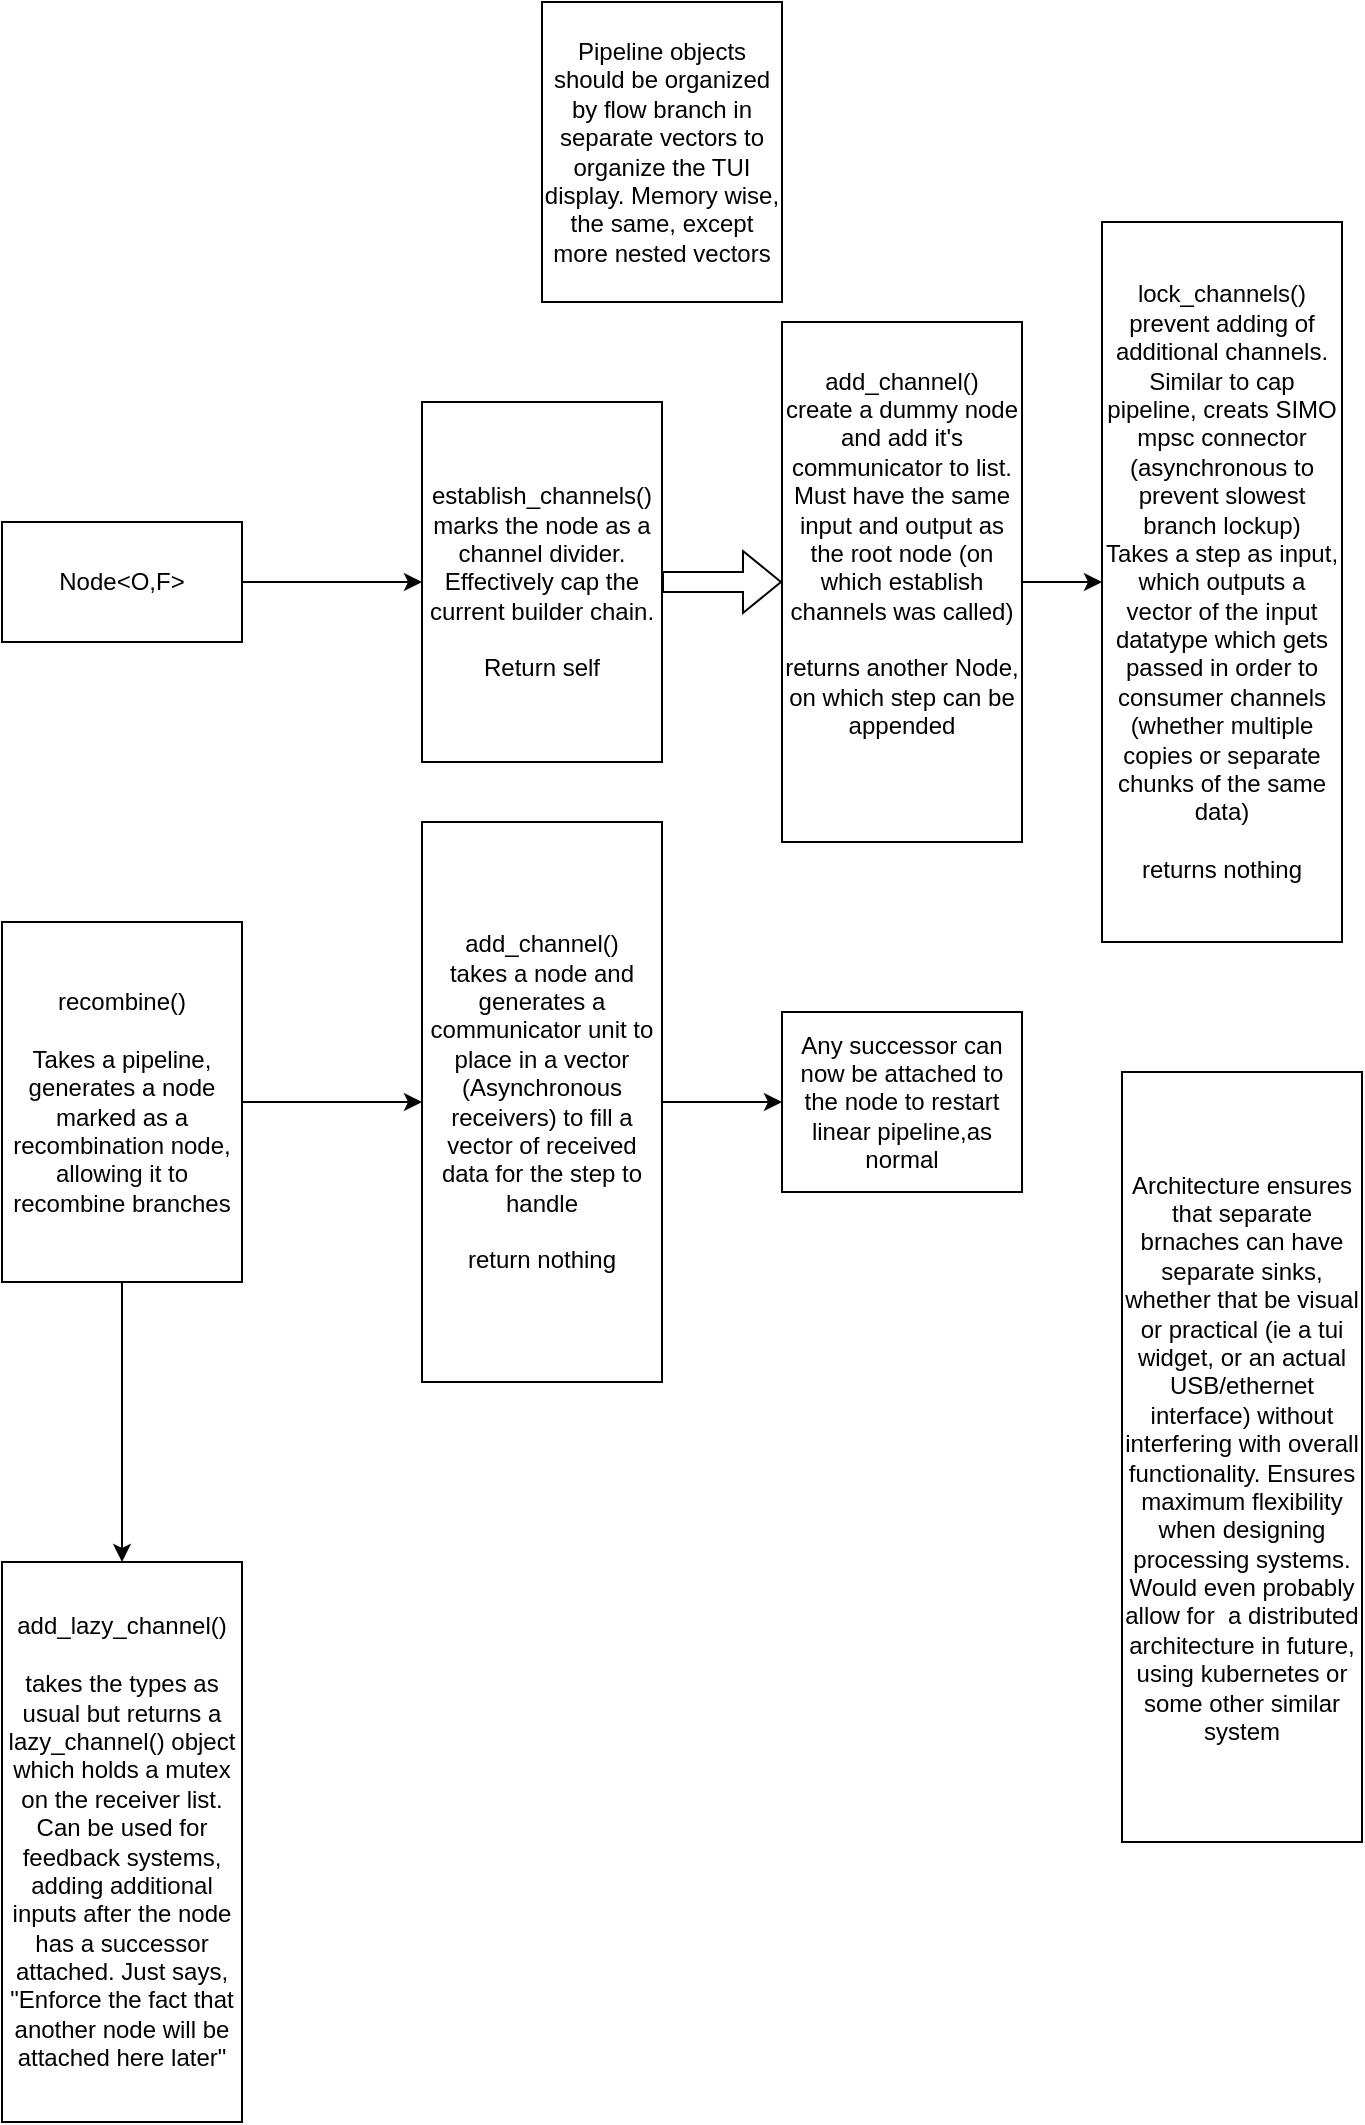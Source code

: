 <mxfile version="28.0.4">
  <diagram name="Page-1" id="h59sVZ-mfmGLs4b8hLnP">
    <mxGraphModel dx="2279" dy="1211" grid="1" gridSize="10" guides="1" tooltips="1" connect="1" arrows="1" fold="1" page="1" pageScale="1" pageWidth="1600" pageHeight="1600" math="0" shadow="0">
      <root>
        <mxCell id="0" />
        <mxCell id="1" parent="0" />
        <mxCell id="jdwiW35CzVLMYtRzhfuA-5" value="" style="edgeStyle=orthogonalEdgeStyle;rounded=0;orthogonalLoop=1;jettySize=auto;html=1;" edge="1" parent="1" source="jdwiW35CzVLMYtRzhfuA-1" target="jdwiW35CzVLMYtRzhfuA-4">
          <mxGeometry relative="1" as="geometry" />
        </mxCell>
        <mxCell id="jdwiW35CzVLMYtRzhfuA-1" value="Node&amp;lt;O,F&amp;gt;" style="rounded=0;whiteSpace=wrap;html=1;" vertex="1" parent="1">
          <mxGeometry x="50" y="340" width="120" height="60" as="geometry" />
        </mxCell>
        <mxCell id="jdwiW35CzVLMYtRzhfuA-9" value="" style="edgeStyle=orthogonalEdgeStyle;rounded=0;orthogonalLoop=1;jettySize=auto;html=1;" edge="1" parent="1" source="jdwiW35CzVLMYtRzhfuA-2" target="jdwiW35CzVLMYtRzhfuA-8">
          <mxGeometry relative="1" as="geometry" />
        </mxCell>
        <mxCell id="jdwiW35CzVLMYtRzhfuA-2" value="add_channel()&lt;div&gt;create a dummy node and add it&#39;s communicator to list. Must have the same input and output as the root node (on which establish channels was called)&lt;br&gt;&lt;br&gt;returns another Node, on which step can be appended&lt;/div&gt;&lt;div&gt;&lt;br&gt;&lt;/div&gt;&lt;div&gt;&lt;br&gt;&lt;/div&gt;" style="whiteSpace=wrap;html=1;rounded=0;" vertex="1" parent="1">
          <mxGeometry x="440" y="240" width="120" height="260" as="geometry" />
        </mxCell>
        <mxCell id="jdwiW35CzVLMYtRzhfuA-4" value="establish_channels()&lt;br&gt;marks the node as a channel divider. Effectively cap the current builder chain.&lt;br&gt;&lt;br&gt;Return self" style="whiteSpace=wrap;html=1;rounded=0;" vertex="1" parent="1">
          <mxGeometry x="260" y="280" width="120" height="180" as="geometry" />
        </mxCell>
        <mxCell id="jdwiW35CzVLMYtRzhfuA-6" value="" style="shape=flexArrow;endArrow=classic;html=1;rounded=0;" edge="1" parent="1" source="jdwiW35CzVLMYtRzhfuA-4" target="jdwiW35CzVLMYtRzhfuA-2">
          <mxGeometry width="50" height="50" relative="1" as="geometry">
            <mxPoint x="780" y="460" as="sourcePoint" />
            <mxPoint x="830" y="410" as="targetPoint" />
          </mxGeometry>
        </mxCell>
        <mxCell id="jdwiW35CzVLMYtRzhfuA-7" value="Pipeline objects should be organized by flow branch in separate vectors to organize the TUI display. Memory wise, the same, except more nested vectors" style="rounded=0;whiteSpace=wrap;html=1;" vertex="1" parent="1">
          <mxGeometry x="320" y="80" width="120" height="150" as="geometry" />
        </mxCell>
        <mxCell id="jdwiW35CzVLMYtRzhfuA-8" value="lock_channels()&lt;br&gt;prevent adding of additional channels. Similar to cap pipeline, creats SIMO mpsc connector (asynchronous to prevent slowest branch lockup)&lt;br&gt;Takes a step as input, which outputs a vector of the input datatype which gets passed in order to consumer channels (whether multiple copies or separate chunks of the same data)&lt;br&gt;&lt;br&gt;returns nothing" style="whiteSpace=wrap;html=1;rounded=0;" vertex="1" parent="1">
          <mxGeometry x="600" y="190" width="120" height="360" as="geometry" />
        </mxCell>
        <mxCell id="jdwiW35CzVLMYtRzhfuA-12" value="" style="edgeStyle=orthogonalEdgeStyle;rounded=0;orthogonalLoop=1;jettySize=auto;html=1;" edge="1" parent="1" source="jdwiW35CzVLMYtRzhfuA-10" target="jdwiW35CzVLMYtRzhfuA-11">
          <mxGeometry relative="1" as="geometry" />
        </mxCell>
        <mxCell id="jdwiW35CzVLMYtRzhfuA-16" value="" style="edgeStyle=orthogonalEdgeStyle;rounded=0;orthogonalLoop=1;jettySize=auto;html=1;" edge="1" parent="1" source="jdwiW35CzVLMYtRzhfuA-10" target="jdwiW35CzVLMYtRzhfuA-15">
          <mxGeometry relative="1" as="geometry" />
        </mxCell>
        <mxCell id="jdwiW35CzVLMYtRzhfuA-10" value="recombine()&lt;br&gt;&lt;br&gt;Takes a pipeline, generates a node marked as a recombination node, allowing it to recombine branches" style="rounded=0;whiteSpace=wrap;html=1;" vertex="1" parent="1">
          <mxGeometry x="50" y="540" width="120" height="180" as="geometry" />
        </mxCell>
        <mxCell id="jdwiW35CzVLMYtRzhfuA-14" value="" style="edgeStyle=orthogonalEdgeStyle;rounded=0;orthogonalLoop=1;jettySize=auto;html=1;" edge="1" parent="1" source="jdwiW35CzVLMYtRzhfuA-11" target="jdwiW35CzVLMYtRzhfuA-13">
          <mxGeometry relative="1" as="geometry" />
        </mxCell>
        <mxCell id="jdwiW35CzVLMYtRzhfuA-11" value="add_channel()&lt;br&gt;takes a node and generates a communicator unit to place in a vector (Asynchronous receivers) to fill a vector of received data for the step to handle&lt;br&gt;&lt;br&gt;return nothing" style="whiteSpace=wrap;html=1;rounded=0;" vertex="1" parent="1">
          <mxGeometry x="260" y="490" width="120" height="280" as="geometry" />
        </mxCell>
        <mxCell id="jdwiW35CzVLMYtRzhfuA-13" value="Any successor can now be attached to the node to restart linear pipeline,as normal" style="whiteSpace=wrap;html=1;rounded=0;" vertex="1" parent="1">
          <mxGeometry x="440" y="585" width="120" height="90" as="geometry" />
        </mxCell>
        <mxCell id="jdwiW35CzVLMYtRzhfuA-15" value="add_lazy_channel()&lt;div&gt;&lt;br&gt;takes the types as usual but returns a lazy_channel() object which holds a mutex on the receiver list. Can be used for feedback systems, adding additional inputs after the node has a successor attached. Just says, &quot;Enforce the fact that another node will be attached here later&quot;&lt;/div&gt;" style="whiteSpace=wrap;html=1;rounded=0;" vertex="1" parent="1">
          <mxGeometry x="50" y="860" width="120" height="280" as="geometry" />
        </mxCell>
        <mxCell id="jdwiW35CzVLMYtRzhfuA-17" value="Architecture ensures that separate brnaches can have separate sinks, whether that be visual or practical (ie a tui widget, or an actual USB/ethernet interface) without interfering with overall functionality. Ensures maximum flexibility when designing processing systems. Would even probably allow for&amp;nbsp; a distributed architecture in future, using kubernetes or some other similar system" style="rounded=0;whiteSpace=wrap;html=1;" vertex="1" parent="1">
          <mxGeometry x="610" y="615" width="120" height="385" as="geometry" />
        </mxCell>
      </root>
    </mxGraphModel>
  </diagram>
</mxfile>
